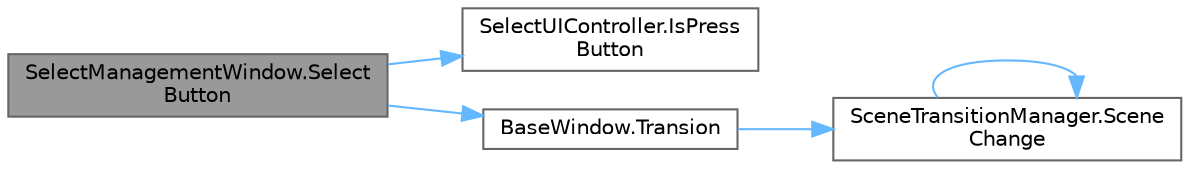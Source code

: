 digraph "SelectManagementWindow.SelectButton"
{
 // LATEX_PDF_SIZE
  bgcolor="transparent";
  edge [fontname=Helvetica,fontsize=10,labelfontname=Helvetica,labelfontsize=10];
  node [fontname=Helvetica,fontsize=10,shape=box,height=0.2,width=0.4];
  rankdir="LR";
  Node1 [id="Node000001",label="SelectManagementWindow.Select\lButton",height=0.2,width=0.4,color="gray40", fillcolor="grey60", style="filled", fontcolor="black",tooltip=" "];
  Node1 -> Node2 [id="edge5_Node000001_Node000002",color="steelblue1",style="solid",tooltip=" "];
  Node2 [id="Node000002",label="SelectUIController.IsPress\lButton",height=0.2,width=0.4,color="grey40", fillcolor="white", style="filled",URL="$class_select_u_i_controller.html#ada35550ac0a4899a09d5f563cde41891",tooltip=" "];
  Node1 -> Node3 [id="edge6_Node000001_Node000003",color="steelblue1",style="solid",tooltip=" "];
  Node3 [id="Node000003",label="BaseWindow.Transion",height=0.2,width=0.4,color="grey40", fillcolor="white", style="filled",URL="$class_base_window.html#a60d094970773313db3738c8d053ff136",tooltip=" "];
  Node3 -> Node4 [id="edge7_Node000003_Node000004",color="steelblue1",style="solid",tooltip=" "];
  Node4 [id="Node000004",label="SceneTransitionManager.Scene\lChange",height=0.2,width=0.4,color="grey40", fillcolor="white", style="filled",URL="$class_scene_transition_manager.html#a57a46b1860572b2f20db95dc3ca6f2ec",tooltip=" "];
  Node4 -> Node4 [id="edge8_Node000004_Node000004",color="steelblue1",style="solid",tooltip=" "];
}
